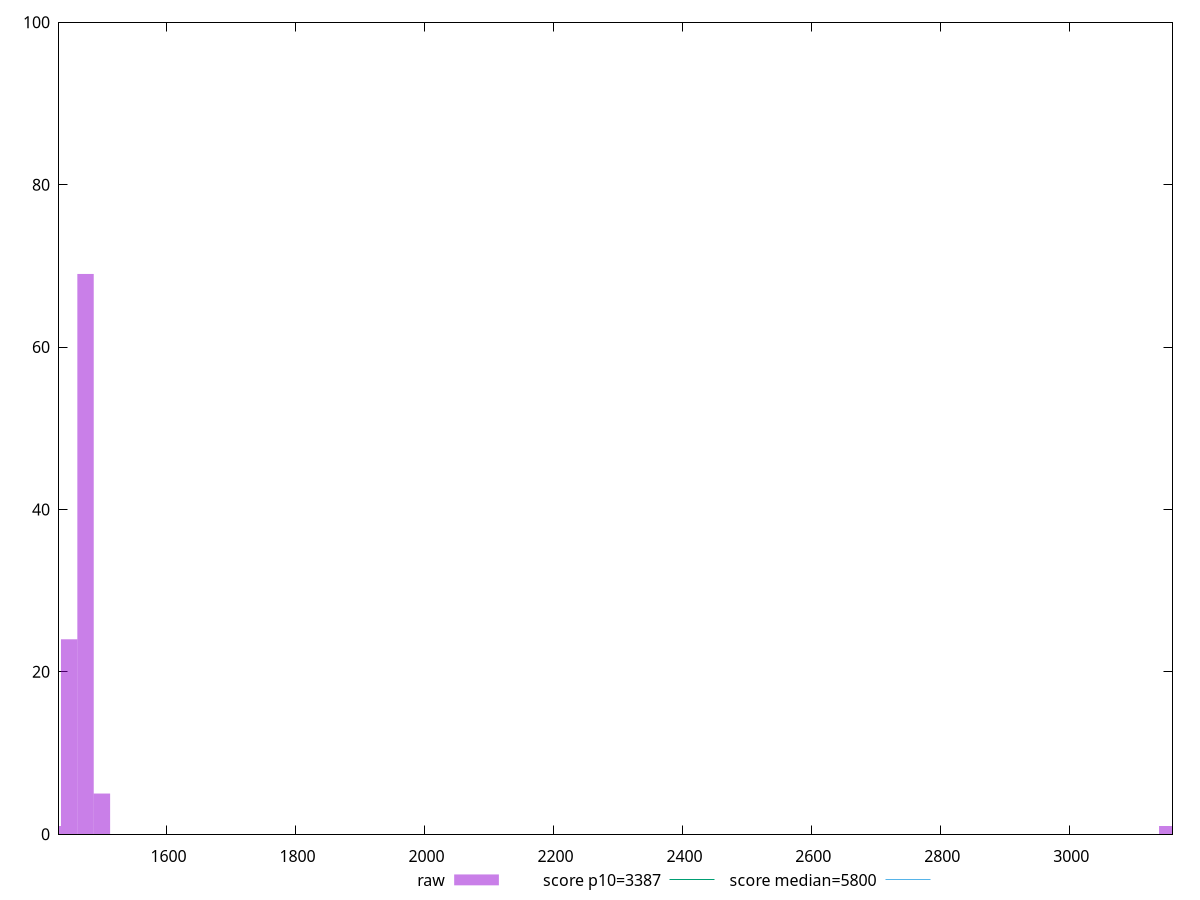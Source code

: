 reset

$raw <<EOF
3151.9389563097147 1
1474.2940279513182 69
1448.8751654004334 24
1499.712890502203 5
1423.4563028495486 1
EOF

set key outside below
set boxwidth 25.418862550884796
set xrange [1433.139:3160.079631723785]
set yrange [0:100]
set trange [0:100]
set style fill transparent solid 0.5 noborder

set parametric
set terminal svg size 640, 490 enhanced background rgb 'white'
set output "reports/report_00030_2021-02-24T20-42-31.540Z/speed-index/samples/agenda/raw/histogram.svg"

plot $raw title "raw" with boxes, \
     3387,t title "score p10=3387", \
     5800,t title "score median=5800"

reset
